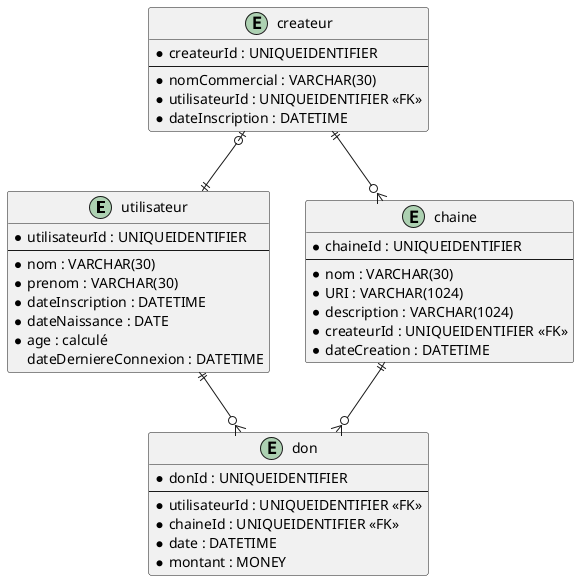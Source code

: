 @startuml ERD_Physique

entity utilisateur {
    * utilisateurId : UNIQUEIDENTIFIER
    --
    * nom : VARCHAR(30)
    * prenom : VARCHAR(30)
    * dateInscription : DATETIME
    * dateNaissance : DATE
    * age : calculé
    dateDerniereConnexion : DATETIME
}

entity createur {
    * createurId : UNIQUEIDENTIFIER
    --
    * nomCommercial : VARCHAR(30)
    * utilisateurId : UNIQUEIDENTIFIER <<FK>>
    * dateInscription : DATETIME
}

entity chaine {
    * chaineId : UNIQUEIDENTIFIER
    --
    * nom : VARCHAR(30)
    * URI : VARCHAR(1024)
    * description : VARCHAR(1024)
    * createurId : UNIQUEIDENTIFIER <<FK>>
    * dateCreation : DATETIME
}

entity don {
    * donId : UNIQUEIDENTIFIER
    --
    * utilisateurId : UNIQUEIDENTIFIER <<FK>>
    * chaineId : UNIQUEIDENTIFIER <<FK>>
    * date : DATETIME
    * montant : MONEY
}

utilisateur ||--o{ don
chaine ||--o{ don
createur ||--o{ chaine
createur |o--|| utilisateur

@enduml